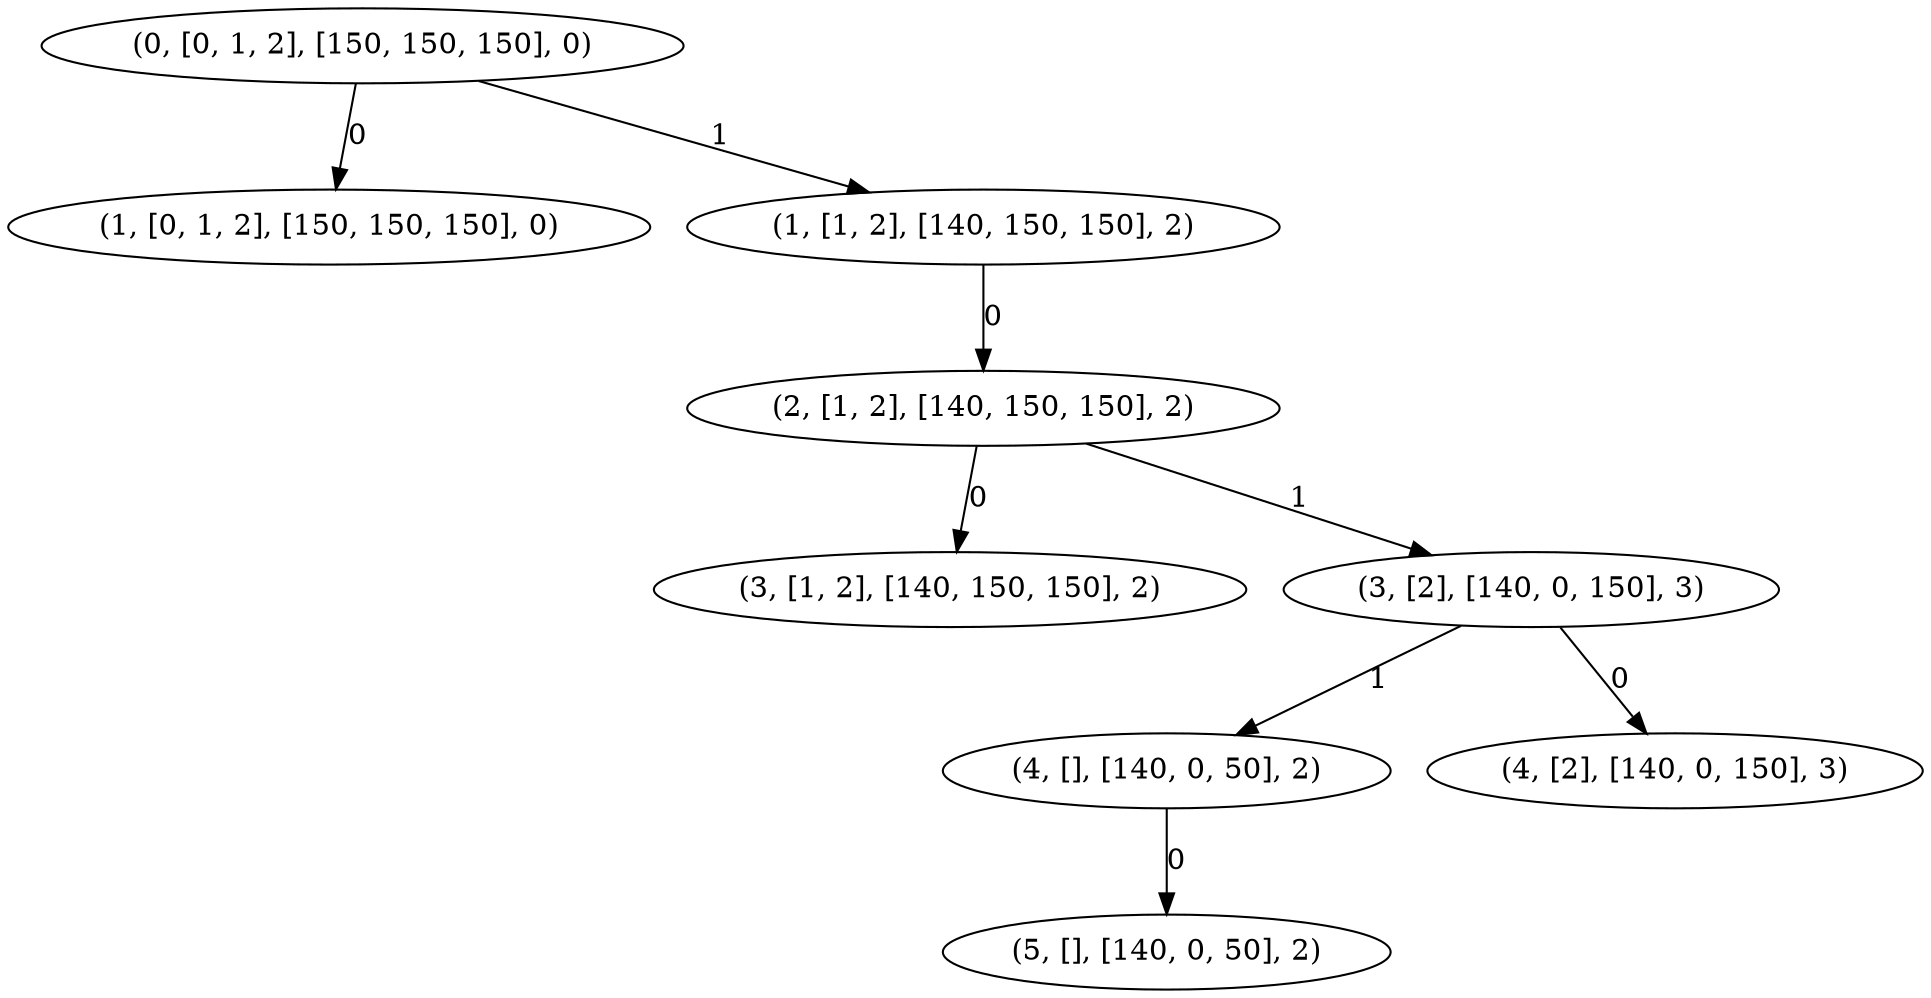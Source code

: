 strict digraph G {
  1 [ label="(5, [], [140, 0, 50], 2)" ];
  2 [ label="(3, [1, 2], [140, 150, 150], 2)" ];
  3 [ label="(1, [0, 1, 2], [150, 150, 150], 0)" ];
  4 [ label="(2, [1, 2], [140, 150, 150], 2)" ];
  5 [ label="(1, [1, 2], [140, 150, 150], 2)" ];
  6 [ label="(0, [0, 1, 2], [150, 150, 150], 0)" ];
  7 [ label="(3, [2], [140, 0, 150], 3)" ];
  8 [ label="(4, [], [140, 0, 50], 2)" ];
  9 [ label="(4, [2], [140, 0, 150], 3)" ];
  8 -> 1 [ label="0" ];
  4 -> 2 [ label="0" ];
  6 -> 3 [ label="0" ];
  5 -> 4 [ label="0" ];
  6 -> 5 [ label="1" ];
  4 -> 7 [ label="1" ];
  7 -> 8 [ label="1" ];
  7 -> 9 [ label="0" ];
}

